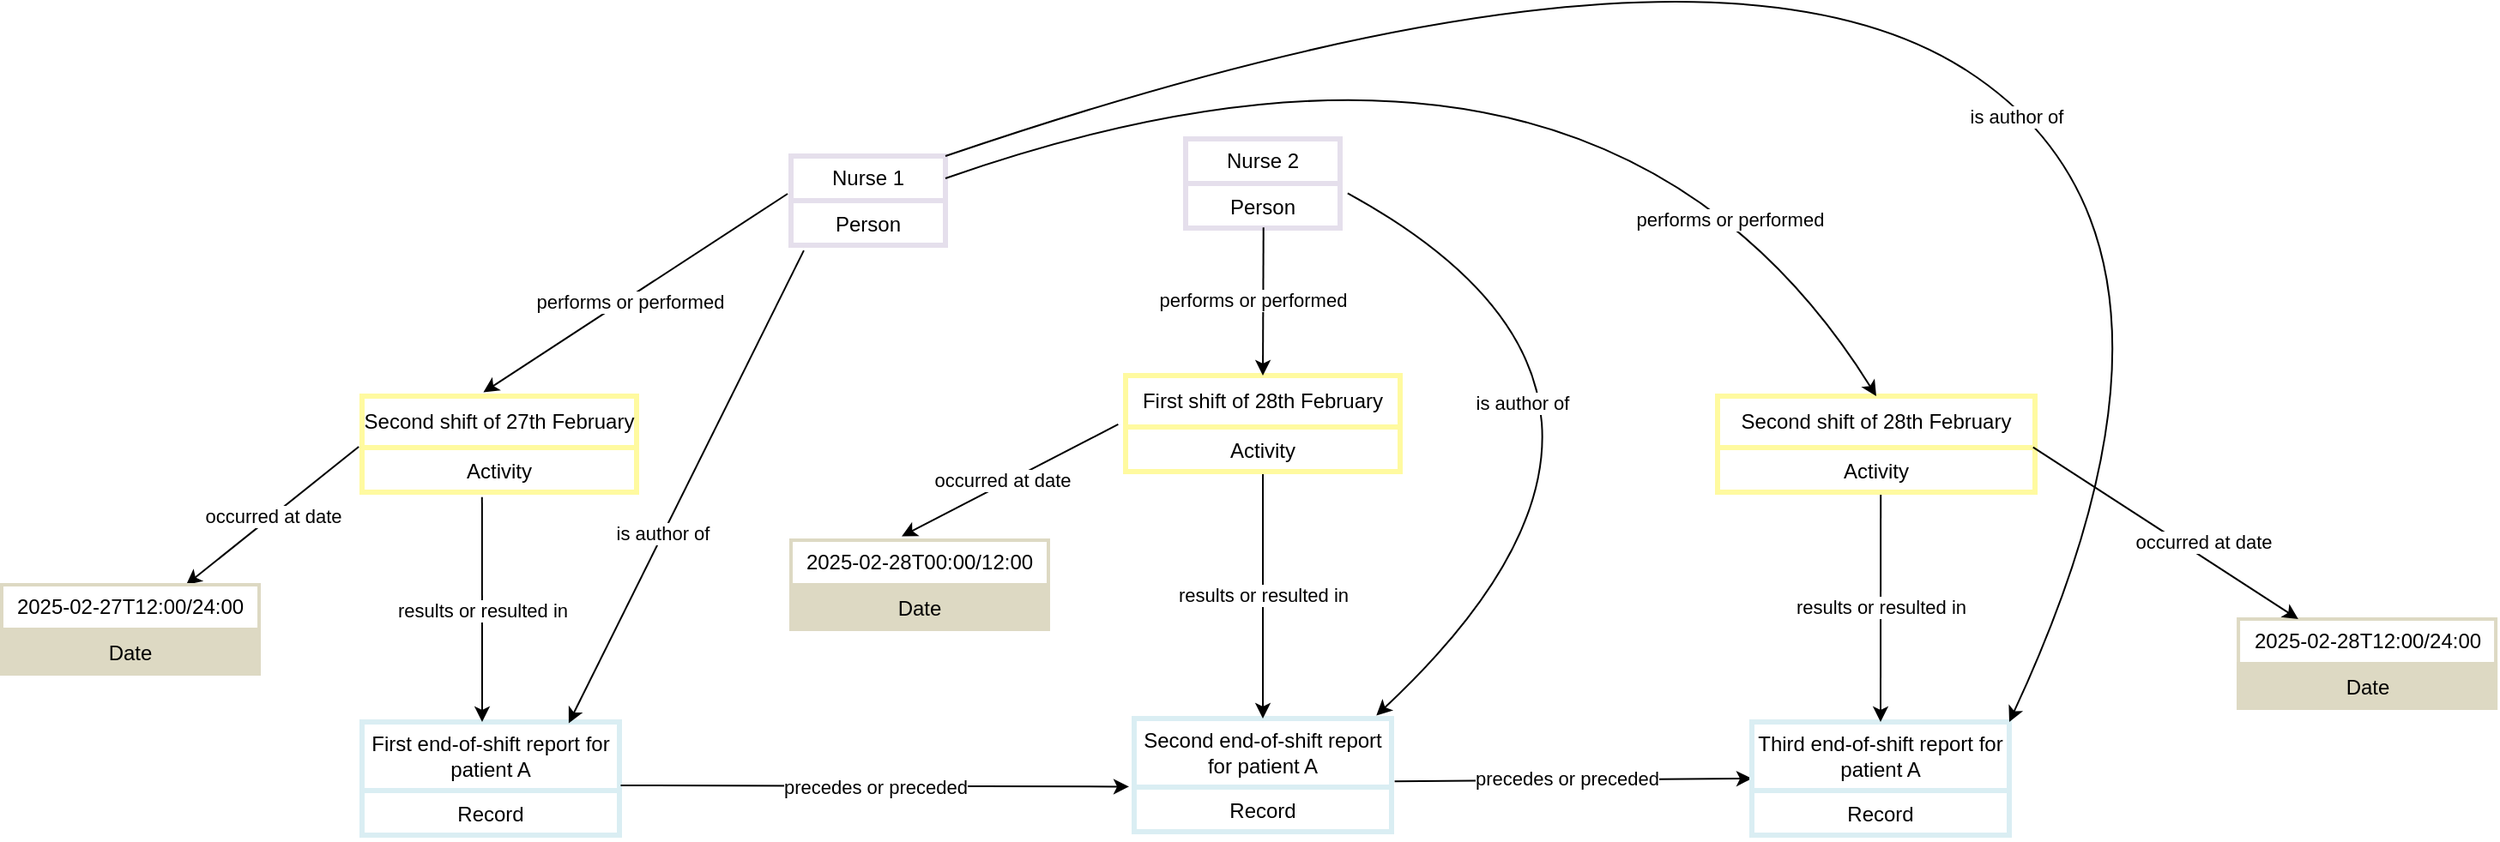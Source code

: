 <mxfile version="28.2.5">
  <diagram name="Page-1" id="3I6mRa5P5nZsIQNZ7VRq">
    <mxGraphModel dx="922" dy="1456" grid="1" gridSize="10" guides="1" tooltips="1" connect="1" arrows="1" fold="1" page="1" pageScale="1" pageWidth="4681" pageHeight="3300" math="0" shadow="0">
      <root>
        <mxCell id="0" />
        <mxCell id="1" parent="0" />
        <mxCell id="i-SSKv4laA4iEFBlzxF1-1" value="First end-of-shift report for patient A" style="swimlane;fontStyle=0;childLayout=stackLayout;horizontal=1;startSize=40;strokeColor=#DAEEF3;strokeWidth=3;fillColor=none;horizontalStack=0;resizeParent=1;resizeParentMax=0;resizeLast=0;collapsible=1;marginBottom=0;whiteSpace=wrap;html=1;labelPadding=0;" parent="1" vertex="1">
          <mxGeometry x="310" y="440" width="150" height="66" as="geometry" />
        </mxCell>
        <mxCell id="i-SSKv4laA4iEFBlzxF1-2" value="Record" style="text;strokeColor=#DAEEF3;strokeWidth=3;fillColor=none;align=center;verticalAlign=top;spacingLeft=4;spacingRight=4;overflow=hidden;rotatable=0;points=[[0,0.5],[1,0.5]];portConstraint=eastwest;whiteSpace=wrap;html=1;" parent="i-SSKv4laA4iEFBlzxF1-1" vertex="1">
          <mxGeometry y="40" width="150" height="26" as="geometry" />
        </mxCell>
        <mxCell id="i-SSKv4laA4iEFBlzxF1-3" value="" style="endArrow=classic;html=1;rounded=0;entryX=-0.02;entryY=-0.01;entryDx=0;entryDy=0;entryPerimeter=0;exitX=1.005;exitY=0.56;exitDx=0;exitDy=0;exitPerimeter=0;" parent="1" source="i-SSKv4laA4iEFBlzxF1-1" target="urL7mEImCn63v73o6za4-3" edge="1">
          <mxGeometry relative="1" as="geometry">
            <mxPoint x="530" y="475.5" as="sourcePoint" />
            <mxPoint x="710" y="476" as="targetPoint" />
          </mxGeometry>
        </mxCell>
        <mxCell id="i-SSKv4laA4iEFBlzxF1-4" value="precedes or preceded" style="edgeLabel;resizable=0;html=1;;align=center;verticalAlign=middle;" parent="i-SSKv4laA4iEFBlzxF1-3" connectable="0" vertex="1">
          <mxGeometry relative="1" as="geometry" />
        </mxCell>
        <mxCell id="i-SSKv4laA4iEFBlzxF1-9" value="" style="endArrow=classic;html=1;rounded=0;entryX=0;entryY=0.5;entryDx=0;entryDy=0;exitX=1.012;exitY=-0.13;exitDx=0;exitDy=0;exitPerimeter=0;entryPerimeter=0;" parent="1" source="urL7mEImCn63v73o6za4-3" target="urL7mEImCn63v73o6za4-4" edge="1">
          <mxGeometry relative="1" as="geometry">
            <mxPoint x="860" y="475.5" as="sourcePoint" />
            <mxPoint x="1031.82" y="476.988" as="targetPoint" />
          </mxGeometry>
        </mxCell>
        <mxCell id="i-SSKv4laA4iEFBlzxF1-10" value="precedes or preceded" style="edgeLabel;resizable=0;html=1;;align=center;verticalAlign=middle;" parent="i-SSKv4laA4iEFBlzxF1-9" connectable="0" vertex="1">
          <mxGeometry relative="1" as="geometry">
            <mxPoint x="-4" y="-1" as="offset" />
          </mxGeometry>
        </mxCell>
        <mxCell id="urL7mEImCn63v73o6za4-2" value="Second end-of-shift report for patient A" style="swimlane;fontStyle=0;childLayout=stackLayout;horizontal=1;startSize=40;strokeColor=#DAEEF3;strokeWidth=3;fillColor=none;horizontalStack=0;resizeParent=1;resizeParentMax=0;resizeLast=0;collapsible=1;marginBottom=0;whiteSpace=wrap;html=1;labelPadding=0;" parent="1" vertex="1">
          <mxGeometry x="760" y="438" width="150" height="66" as="geometry" />
        </mxCell>
        <mxCell id="urL7mEImCn63v73o6za4-3" value="Record" style="text;strokeColor=#DAEEF3;strokeWidth=3;fillColor=none;align=center;verticalAlign=top;spacingLeft=4;spacingRight=4;overflow=hidden;rotatable=0;points=[[0,0.5],[1,0.5]];portConstraint=eastwest;whiteSpace=wrap;html=1;" parent="urL7mEImCn63v73o6za4-2" vertex="1">
          <mxGeometry y="40" width="150" height="26" as="geometry" />
        </mxCell>
        <mxCell id="urL7mEImCn63v73o6za4-4" value="Third end-of-shift report for patient A" style="swimlane;fontStyle=0;childLayout=stackLayout;horizontal=1;startSize=40;strokeColor=#DAEEF3;strokeWidth=3;fillColor=none;horizontalStack=0;resizeParent=1;resizeParentMax=0;resizeLast=0;collapsible=1;marginBottom=0;whiteSpace=wrap;html=1;labelPadding=0;" parent="1" vertex="1">
          <mxGeometry x="1120" y="440" width="150" height="66" as="geometry" />
        </mxCell>
        <mxCell id="urL7mEImCn63v73o6za4-5" value="Record" style="text;strokeColor=#DAEEF3;strokeWidth=3;fillColor=none;align=center;verticalAlign=top;spacingLeft=4;spacingRight=4;overflow=hidden;rotatable=0;points=[[0,0.5],[1,0.5]];portConstraint=eastwest;whiteSpace=wrap;html=1;" parent="urL7mEImCn63v73o6za4-4" vertex="1">
          <mxGeometry y="40" width="150" height="26" as="geometry" />
        </mxCell>
        <mxCell id="urL7mEImCn63v73o6za4-7" value="Second shift of 27th February" style="swimlane;fontStyle=0;childLayout=stackLayout;horizontal=1;startSize=30;strokeColor=#FFFAA0;strokeWidth=3;fillColor=none;horizontalStack=0;resizeParent=1;resizeParentMax=0;resizeLast=0;collapsible=1;marginBottom=0;whiteSpace=wrap;html=1;" parent="1" vertex="1">
          <mxGeometry x="310" y="250" width="160" height="56" as="geometry" />
        </mxCell>
        <mxCell id="urL7mEImCn63v73o6za4-8" value="Activity" style="text;strokeColor=#FFFAA0;strokeWidth=3;fillColor=none;align=center;verticalAlign=top;spacingLeft=4;spacingRight=4;overflow=hidden;rotatable=0;points=[[0,0.5],[1,0.5]];portConstraint=eastwest;whiteSpace=wrap;html=1;" parent="urL7mEImCn63v73o6za4-7" vertex="1">
          <mxGeometry y="30" width="160" height="26" as="geometry" />
        </mxCell>
        <mxCell id="urL7mEImCn63v73o6za4-9" value="" style="endArrow=classic;html=1;rounded=0;exitX=0.437;exitY=1.109;exitDx=0;exitDy=0;exitPerimeter=0;" parent="1" source="urL7mEImCn63v73o6za4-8" edge="1">
          <mxGeometry relative="1" as="geometry">
            <mxPoint x="630" y="370.0" as="sourcePoint" />
            <mxPoint x="380" y="440" as="targetPoint" />
          </mxGeometry>
        </mxCell>
        <mxCell id="urL7mEImCn63v73o6za4-10" value="results or resulted in" style="edgeLabel;resizable=0;html=1;;align=center;verticalAlign=middle;" parent="urL7mEImCn63v73o6za4-9" connectable="0" vertex="1">
          <mxGeometry relative="1" as="geometry" />
        </mxCell>
        <mxCell id="urL7mEImCn63v73o6za4-11" value="" style="endArrow=classic;html=1;rounded=0;entryX=0.5;entryY=0;entryDx=0;entryDy=0;" parent="1" source="urL7mEImCn63v73o6za4-26" edge="1" target="urL7mEImCn63v73o6za4-2">
          <mxGeometry relative="1" as="geometry">
            <mxPoint x="780" y="348.004" as="sourcePoint" />
            <mxPoint x="830" y="438" as="targetPoint" />
          </mxGeometry>
        </mxCell>
        <mxCell id="urL7mEImCn63v73o6za4-12" value="results or resulted in" style="edgeLabel;resizable=0;html=1;;align=center;verticalAlign=middle;" parent="urL7mEImCn63v73o6za4-11" connectable="0" vertex="1">
          <mxGeometry relative="1" as="geometry" />
        </mxCell>
        <mxCell id="urL7mEImCn63v73o6za4-13" value="" style="endArrow=classic;html=1;rounded=0;entryX=0.5;entryY=0;entryDx=0;entryDy=0;exitX=0.514;exitY=0.964;exitDx=0;exitDy=0;exitPerimeter=0;" parent="1" source="urL7mEImCn63v73o6za4-28" target="urL7mEImCn63v73o6za4-4" edge="1">
          <mxGeometry relative="1" as="geometry">
            <mxPoint x="1190" y="310" as="sourcePoint" />
            <mxPoint x="810" y="431" as="targetPoint" />
          </mxGeometry>
        </mxCell>
        <mxCell id="urL7mEImCn63v73o6za4-14" value="results or resulted in" style="edgeLabel;resizable=0;html=1;;align=center;verticalAlign=middle;" parent="urL7mEImCn63v73o6za4-13" connectable="0" vertex="1">
          <mxGeometry relative="1" as="geometry" />
        </mxCell>
        <mxCell id="urL7mEImCn63v73o6za4-15" value="Nurse 1" style="swimlane;fontStyle=0;childLayout=stackLayout;horizontal=1;startSize=26;strokeColor=#E5DFEC;strokeWidth=3;fillColor=none;horizontalStack=0;resizeParent=1;resizeParentMax=0;resizeLast=0;collapsible=1;marginBottom=0;whiteSpace=wrap;html=1;" parent="1" vertex="1">
          <mxGeometry x="560" y="110" width="90" height="52" as="geometry" />
        </mxCell>
        <mxCell id="urL7mEImCn63v73o6za4-16" value="Person" style="text;strokeColor=#E5DFEC;strokeWidth=3;fillColor=none;align=center;verticalAlign=top;spacingLeft=4;spacingRight=4;overflow=hidden;rotatable=0;points=[[0,0.5],[1,0.5]];portConstraint=eastwest;whiteSpace=wrap;html=1;" parent="urL7mEImCn63v73o6za4-15" vertex="1">
          <mxGeometry y="26" width="90" height="26" as="geometry" />
        </mxCell>
        <mxCell id="urL7mEImCn63v73o6za4-17" value="" style="endArrow=classic;html=1;rounded=0;entryX=0.803;entryY=0.011;entryDx=0;entryDy=0;exitX=0.083;exitY=1.117;exitDx=0;exitDy=0;exitPerimeter=0;entryPerimeter=0;" parent="1" source="urL7mEImCn63v73o6za4-16" target="i-SSKv4laA4iEFBlzxF1-1" edge="1">
          <mxGeometry relative="1" as="geometry">
            <mxPoint x="630" y="220" as="sourcePoint" />
            <mxPoint x="460" y="510" as="targetPoint" />
          </mxGeometry>
        </mxCell>
        <mxCell id="urL7mEImCn63v73o6za4-18" value="is author of" style="edgeLabel;resizable=0;html=1;;align=center;verticalAlign=middle;" parent="urL7mEImCn63v73o6za4-17" connectable="0" vertex="1">
          <mxGeometry relative="1" as="geometry">
            <mxPoint x="-14" y="27" as="offset" />
          </mxGeometry>
        </mxCell>
        <mxCell id="urL7mEImCn63v73o6za4-19" value="" style="endArrow=classic;html=1;rounded=0;curved=1;exitX=1;exitY=0;exitDx=0;exitDy=0;entryX=1;entryY=0;entryDx=0;entryDy=0;" parent="1" source="urL7mEImCn63v73o6za4-15" target="urL7mEImCn63v73o6za4-4" edge="1">
          <mxGeometry relative="1" as="geometry">
            <mxPoint x="740" y="70" as="sourcePoint" />
            <mxPoint x="1230" y="420" as="targetPoint" />
            <Array as="points">
              <mxPoint x="1090" y="-40" />
              <mxPoint x="1400" y="160" />
            </Array>
          </mxGeometry>
        </mxCell>
        <mxCell id="urL7mEImCn63v73o6za4-20" value="is author of" style="edgeLabel;resizable=0;html=1;;align=center;verticalAlign=middle;" parent="urL7mEImCn63v73o6za4-19" connectable="0" vertex="1">
          <mxGeometry relative="1" as="geometry">
            <mxPoint x="95" y="69" as="offset" />
          </mxGeometry>
        </mxCell>
        <mxCell id="urL7mEImCn63v73o6za4-25" value="First shift of 28th February" style="swimlane;fontStyle=0;childLayout=stackLayout;horizontal=1;startSize=30;strokeColor=#FFFAA0;strokeWidth=3;fillColor=none;horizontalStack=0;resizeParent=1;resizeParentMax=0;resizeLast=0;collapsible=1;marginBottom=0;whiteSpace=wrap;html=1;" parent="1" vertex="1">
          <mxGeometry x="755" y="238" width="160" height="56" as="geometry" />
        </mxCell>
        <mxCell id="urL7mEImCn63v73o6za4-26" value="Activity" style="text;strokeColor=#FFFAA0;strokeWidth=3;fillColor=none;align=center;verticalAlign=top;spacingLeft=4;spacingRight=4;overflow=hidden;rotatable=0;points=[[0,0.5],[1,0.5]];portConstraint=eastwest;whiteSpace=wrap;html=1;" parent="urL7mEImCn63v73o6za4-25" vertex="1">
          <mxGeometry y="30" width="160" height="26" as="geometry" />
        </mxCell>
        <mxCell id="urL7mEImCn63v73o6za4-27" value="Second shift of 28th February" style="swimlane;fontStyle=0;childLayout=stackLayout;horizontal=1;startSize=30;strokeColor=#FFFAA0;strokeWidth=3;fillColor=none;horizontalStack=0;resizeParent=1;resizeParentMax=0;resizeLast=0;collapsible=1;marginBottom=0;whiteSpace=wrap;html=1;" parent="1" vertex="1">
          <mxGeometry x="1100" y="250" width="185" height="56" as="geometry" />
        </mxCell>
        <mxCell id="urL7mEImCn63v73o6za4-28" value="Activity" style="text;strokeColor=#FFFAA0;strokeWidth=3;fillColor=none;align=center;verticalAlign=top;spacingLeft=4;spacingRight=4;overflow=hidden;rotatable=0;points=[[0,0.5],[1,0.5]];portConstraint=eastwest;whiteSpace=wrap;html=1;" parent="urL7mEImCn63v73o6za4-27" vertex="1">
          <mxGeometry y="30" width="185" height="26" as="geometry" />
        </mxCell>
        <mxCell id="urL7mEImCn63v73o6za4-29" value="" style="endArrow=classic;html=1;rounded=0;curved=0;exitX=-0.022;exitY=-0.154;exitDx=0;exitDy=0;exitPerimeter=0;entryX=0.442;entryY=-0.04;entryDx=0;entryDy=0;entryPerimeter=0;" parent="1" source="urL7mEImCn63v73o6za4-16" target="urL7mEImCn63v73o6za4-7" edge="1">
          <mxGeometry relative="1" as="geometry">
            <mxPoint x="540" y="170" as="sourcePoint" />
            <mxPoint x="590" y="-240" as="targetPoint" />
            <Array as="points" />
          </mxGeometry>
        </mxCell>
        <mxCell id="urL7mEImCn63v73o6za4-30" value="performs or performed" style="edgeLabel;resizable=0;html=1;;align=center;verticalAlign=middle;" parent="urL7mEImCn63v73o6za4-29" connectable="0" vertex="1">
          <mxGeometry relative="1" as="geometry">
            <mxPoint x="-4" y="5" as="offset" />
          </mxGeometry>
        </mxCell>
        <mxCell id="urL7mEImCn63v73o6za4-31" value="Nurse 2" style="swimlane;fontStyle=0;childLayout=stackLayout;horizontal=1;startSize=26;strokeColor=#E5DFEC;strokeWidth=3;fillColor=none;horizontalStack=0;resizeParent=1;resizeParentMax=0;resizeLast=0;collapsible=1;marginBottom=0;whiteSpace=wrap;html=1;" parent="1" vertex="1">
          <mxGeometry x="790" y="100" width="90" height="52" as="geometry" />
        </mxCell>
        <mxCell id="urL7mEImCn63v73o6za4-32" value="Person" style="text;strokeColor=#E5DFEC;strokeWidth=3;fillColor=none;align=center;verticalAlign=top;spacingLeft=4;spacingRight=4;overflow=hidden;rotatable=0;points=[[0,0.5],[1,0.5]];portConstraint=eastwest;whiteSpace=wrap;html=1;" parent="urL7mEImCn63v73o6za4-31" vertex="1">
          <mxGeometry y="26" width="90" height="26" as="geometry" />
        </mxCell>
        <mxCell id="urL7mEImCn63v73o6za4-33" value="" style="endArrow=classic;html=1;rounded=0;curved=0;entryX=0.5;entryY=0;entryDx=0;entryDy=0;exitX=0.504;exitY=0.987;exitDx=0;exitDy=0;exitPerimeter=0;" parent="1" edge="1" target="urL7mEImCn63v73o6za4-25" source="urL7mEImCn63v73o6za4-32">
          <mxGeometry relative="1" as="geometry">
            <mxPoint x="834.28" y="152.002" as="sourcePoint" />
            <mxPoint x="835.71" y="234.88" as="targetPoint" />
            <Array as="points" />
          </mxGeometry>
        </mxCell>
        <mxCell id="urL7mEImCn63v73o6za4-34" value="performs or performed" style="edgeLabel;resizable=0;html=1;;align=center;verticalAlign=middle;" parent="urL7mEImCn63v73o6za4-33" connectable="0" vertex="1">
          <mxGeometry relative="1" as="geometry">
            <mxPoint x="-6" y="-1" as="offset" />
          </mxGeometry>
        </mxCell>
        <mxCell id="urL7mEImCn63v73o6za4-35" value="" style="endArrow=classic;html=1;rounded=0;curved=1;entryX=0.5;entryY=0;entryDx=0;entryDy=0;exitX=1;exitY=0.25;exitDx=0;exitDy=0;" parent="1" source="urL7mEImCn63v73o6za4-15" target="urL7mEImCn63v73o6za4-27" edge="1">
          <mxGeometry relative="1" as="geometry">
            <mxPoint x="830" y="120" as="sourcePoint" />
            <mxPoint x="694" y="234" as="targetPoint" />
            <Array as="points">
              <mxPoint x="1030" y="-10" />
            </Array>
          </mxGeometry>
        </mxCell>
        <mxCell id="urL7mEImCn63v73o6za4-36" value="performs or performed" style="edgeLabel;resizable=0;html=1;;align=center;verticalAlign=middle;" parent="urL7mEImCn63v73o6za4-35" connectable="0" vertex="1">
          <mxGeometry relative="1" as="geometry">
            <mxPoint x="122" y="141" as="offset" />
          </mxGeometry>
        </mxCell>
        <mxCell id="urL7mEImCn63v73o6za4-39" value="" style="endArrow=classic;html=1;rounded=0;entryX=0.941;entryY=-0.027;entryDx=0;entryDy=0;exitX=1.049;exitY=0.217;exitDx=0;exitDy=0;exitPerimeter=0;entryPerimeter=0;curved=1;" parent="1" source="urL7mEImCn63v73o6za4-32" target="urL7mEImCn63v73o6za4-2" edge="1">
          <mxGeometry relative="1" as="geometry">
            <mxPoint x="964" y="210" as="sourcePoint" />
            <mxPoint x="830" y="488" as="targetPoint" />
            <Array as="points">
              <mxPoint x="1100" y="250" />
            </Array>
          </mxGeometry>
        </mxCell>
        <mxCell id="urL7mEImCn63v73o6za4-40" value="is author of" style="edgeLabel;resizable=0;html=1;;align=center;verticalAlign=middle;" parent="urL7mEImCn63v73o6za4-39" connectable="0" vertex="1">
          <mxGeometry relative="1" as="geometry">
            <mxPoint x="-105" y="-5" as="offset" />
          </mxGeometry>
        </mxCell>
        <mxCell id="urL7mEImCn63v73o6za4-42" value="" style="endArrow=classic;html=1;rounded=0;exitX=-0.012;exitY=-0.018;exitDx=0;exitDy=0;exitPerimeter=0;" parent="1" source="urL7mEImCn63v73o6za4-8" target="urL7mEImCn63v73o6za4-44" edge="1">
          <mxGeometry relative="1" as="geometry">
            <mxPoint x="190" y="120.0" as="sourcePoint" />
            <mxPoint x="350" y="120" as="targetPoint" />
          </mxGeometry>
        </mxCell>
        <mxCell id="urL7mEImCn63v73o6za4-43" value="occurred at date" style="edgeLabel;resizable=0;html=1;;align=center;verticalAlign=middle;" parent="urL7mEImCn63v73o6za4-42" connectable="0" vertex="1">
          <mxGeometry relative="1" as="geometry" />
        </mxCell>
        <mxCell id="urL7mEImCn63v73o6za4-44" value="2025-02-27T12:00/24:00" style="swimlane;fontStyle=0;childLayout=stackLayout;horizontal=1;startSize=26;strokeColor=#DDD9C3;strokeWidth=2;fillColor=none;horizontalStack=0;resizeParent=1;resizeParentMax=0;resizeLast=0;collapsible=1;marginBottom=0;whiteSpace=wrap;html=1;" parent="1" vertex="1">
          <mxGeometry x="100" y="360" width="150" height="52" as="geometry" />
        </mxCell>
        <mxCell id="urL7mEImCn63v73o6za4-45" value="Date" style="text;strokeColor=#DDD9C3;strokeWidth=2;fillColor=#DDD9C3;align=center;verticalAlign=top;spacingLeft=4;spacingRight=4;overflow=hidden;rotatable=0;points=[[0,0.5],[1,0.5]];portConstraint=eastwest;whiteSpace=wrap;html=1;" parent="urL7mEImCn63v73o6za4-44" vertex="1">
          <mxGeometry y="26" width="150" height="26" as="geometry" />
        </mxCell>
        <mxCell id="urL7mEImCn63v73o6za4-46" value="2025-02-28T00:00/12:00" style="swimlane;fontStyle=0;childLayout=stackLayout;horizontal=1;startSize=26;strokeColor=#DDD9C3;strokeWidth=2;fillColor=none;horizontalStack=0;resizeParent=1;resizeParentMax=0;resizeLast=0;collapsible=1;marginBottom=0;whiteSpace=wrap;html=1;" parent="1" vertex="1">
          <mxGeometry x="560" y="334" width="150" height="52" as="geometry" />
        </mxCell>
        <mxCell id="urL7mEImCn63v73o6za4-47" value="Date" style="text;strokeColor=#DDD9C3;strokeWidth=2;fillColor=#DDD9C3;align=center;verticalAlign=top;spacingLeft=4;spacingRight=4;overflow=hidden;rotatable=0;points=[[0,0.5],[1,0.5]];portConstraint=eastwest;whiteSpace=wrap;html=1;" parent="urL7mEImCn63v73o6za4-46" vertex="1">
          <mxGeometry y="26" width="150" height="26" as="geometry" />
        </mxCell>
        <mxCell id="urL7mEImCn63v73o6za4-49" value="" style="endArrow=classic;html=1;rounded=0;exitX=-0.027;exitY=-0.058;exitDx=0;exitDy=0;exitPerimeter=0;entryX=0.43;entryY=-0.043;entryDx=0;entryDy=0;entryPerimeter=0;" parent="1" source="urL7mEImCn63v73o6za4-26" target="urL7mEImCn63v73o6za4-46" edge="1">
          <mxGeometry relative="1" as="geometry">
            <mxPoint x="700" y="270" as="sourcePoint" />
            <mxPoint x="599" y="350" as="targetPoint" />
          </mxGeometry>
        </mxCell>
        <mxCell id="urL7mEImCn63v73o6za4-50" value="occurred at date" style="edgeLabel;resizable=0;html=1;;align=center;verticalAlign=middle;" parent="urL7mEImCn63v73o6za4-49" connectable="0" vertex="1">
          <mxGeometry relative="1" as="geometry">
            <mxPoint x="-5" as="offset" />
          </mxGeometry>
        </mxCell>
        <mxCell id="urL7mEImCn63v73o6za4-51" value="2025-02-28T12:00/24:00" style="swimlane;fontStyle=0;childLayout=stackLayout;horizontal=1;startSize=26;strokeColor=#DDD9C3;strokeWidth=2;fillColor=none;horizontalStack=0;resizeParent=1;resizeParentMax=0;resizeLast=0;collapsible=1;marginBottom=0;whiteSpace=wrap;html=1;" parent="1" vertex="1">
          <mxGeometry x="1403.55" y="380" width="150" height="52" as="geometry" />
        </mxCell>
        <mxCell id="urL7mEImCn63v73o6za4-52" value="Date" style="text;strokeColor=#DDD9C3;strokeWidth=2;fillColor=#DDD9C3;align=center;verticalAlign=top;spacingLeft=4;spacingRight=4;overflow=hidden;rotatable=0;points=[[0,0.5],[1,0.5]];portConstraint=eastwest;whiteSpace=wrap;html=1;" parent="urL7mEImCn63v73o6za4-51" vertex="1">
          <mxGeometry y="26" width="150" height="26" as="geometry" />
        </mxCell>
        <mxCell id="urL7mEImCn63v73o6za4-53" value="" style="endArrow=classic;html=1;rounded=0;exitX=0.994;exitY=-0.007;exitDx=0;exitDy=0;exitPerimeter=0;" parent="1" source="urL7mEImCn63v73o6za4-28" target="urL7mEImCn63v73o6za4-51" edge="1">
          <mxGeometry relative="1" as="geometry">
            <mxPoint x="1300" y="284" as="sourcePoint" />
            <mxPoint x="1412.59" y="320" as="targetPoint" />
          </mxGeometry>
        </mxCell>
        <mxCell id="urL7mEImCn63v73o6za4-54" value="occurred at date" style="edgeLabel;resizable=0;html=1;;align=center;verticalAlign=middle;" parent="urL7mEImCn63v73o6za4-53" connectable="0" vertex="1">
          <mxGeometry relative="1" as="geometry">
            <mxPoint x="22" y="5" as="offset" />
          </mxGeometry>
        </mxCell>
      </root>
    </mxGraphModel>
  </diagram>
</mxfile>
